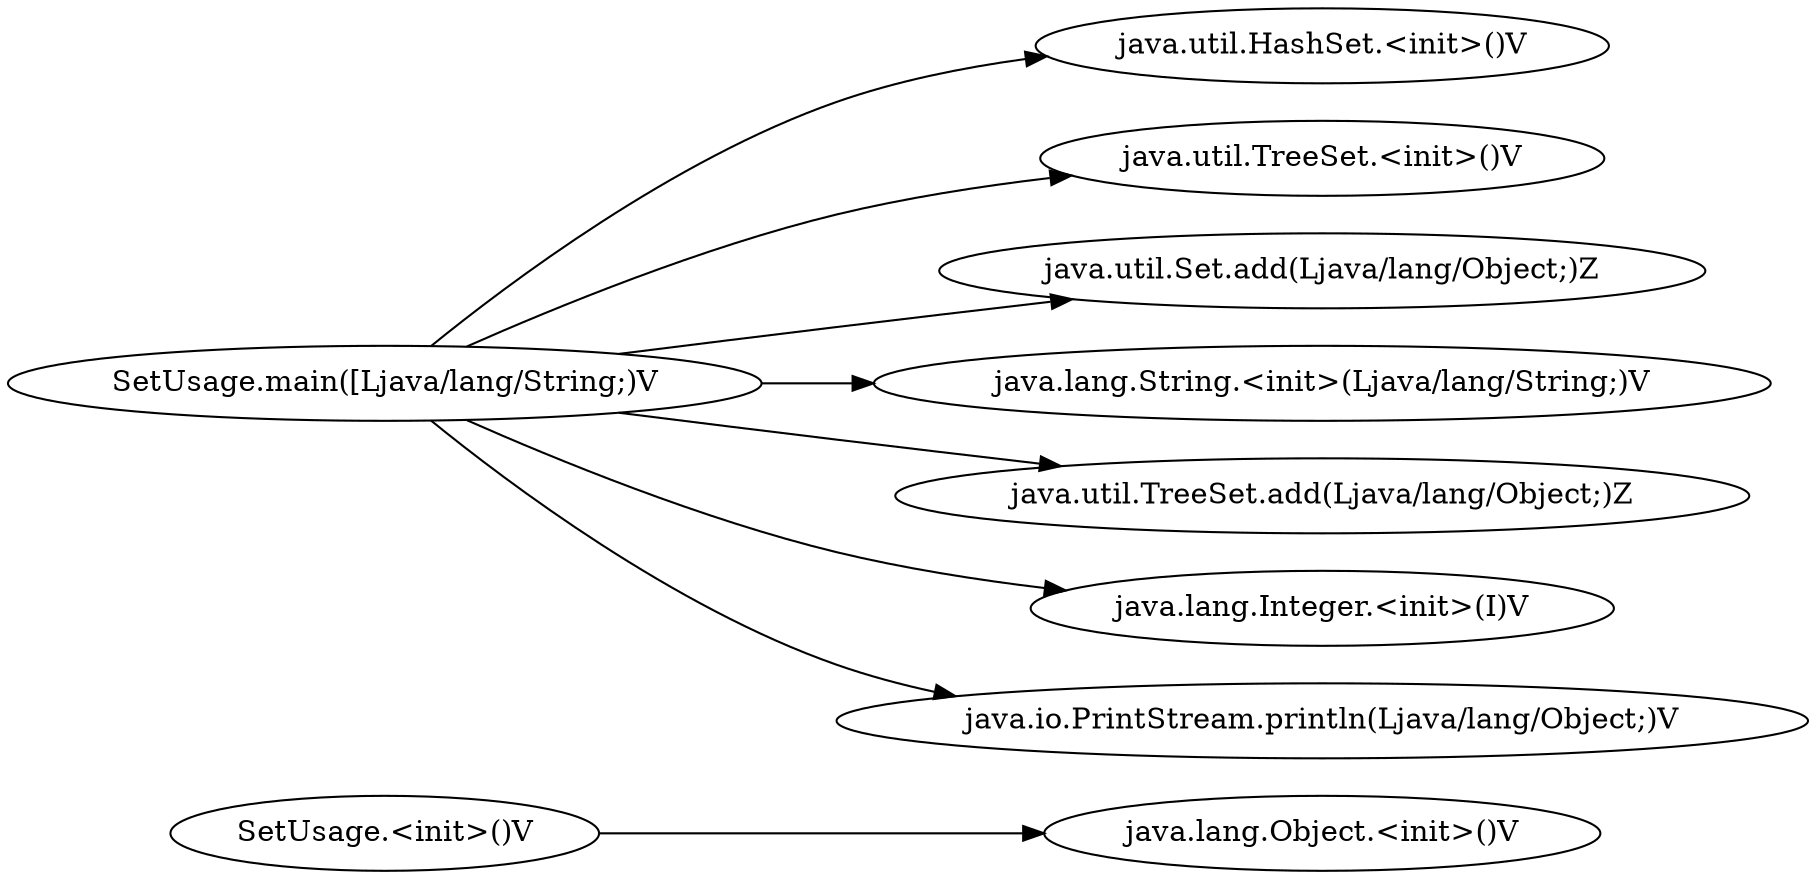 digraph graphname {
rankdir="LR";
117 [label="SetUsage.<init>()V"]
118 [label="java.lang.Object.<init>()V"]
120 [label="SetUsage.main([Ljava/lang/String;)V"]
140 [label="java.util.HashSet.<init>()V"]
153 [label="java.util.TreeSet.<init>()V"]
155 [label="java.util.Set.add(Ljava/lang/Object;)Z"]
157 [label="java.lang.String.<init>(Ljava/lang/String;)V"]
159 [label="java.util.TreeSet.add(Ljava/lang/Object;)Z"]
161 [label="java.lang.Integer.<init>(I)V"]
163 [label="java.io.PrintStream.println(Ljava/lang/Object;)V"]
117 -> 118
120 -> 140
120 -> 153
120 -> 155
120 -> 157
120 -> 159
120 -> 161
120 -> 163
}
